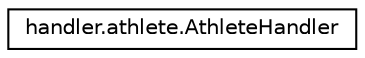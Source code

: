 digraph "Graphical Class Hierarchy"
{
  edge [fontname="Helvetica",fontsize="10",labelfontname="Helvetica",labelfontsize="10"];
  node [fontname="Helvetica",fontsize="10",shape=record];
  rankdir="LR";
  Node0 [label="handler.athlete.AthleteHandler",height=0.2,width=0.4,color="black", fillcolor="white", style="filled",URL="$classhandler_1_1athlete_1_1_athlete_handler.html"];
}
